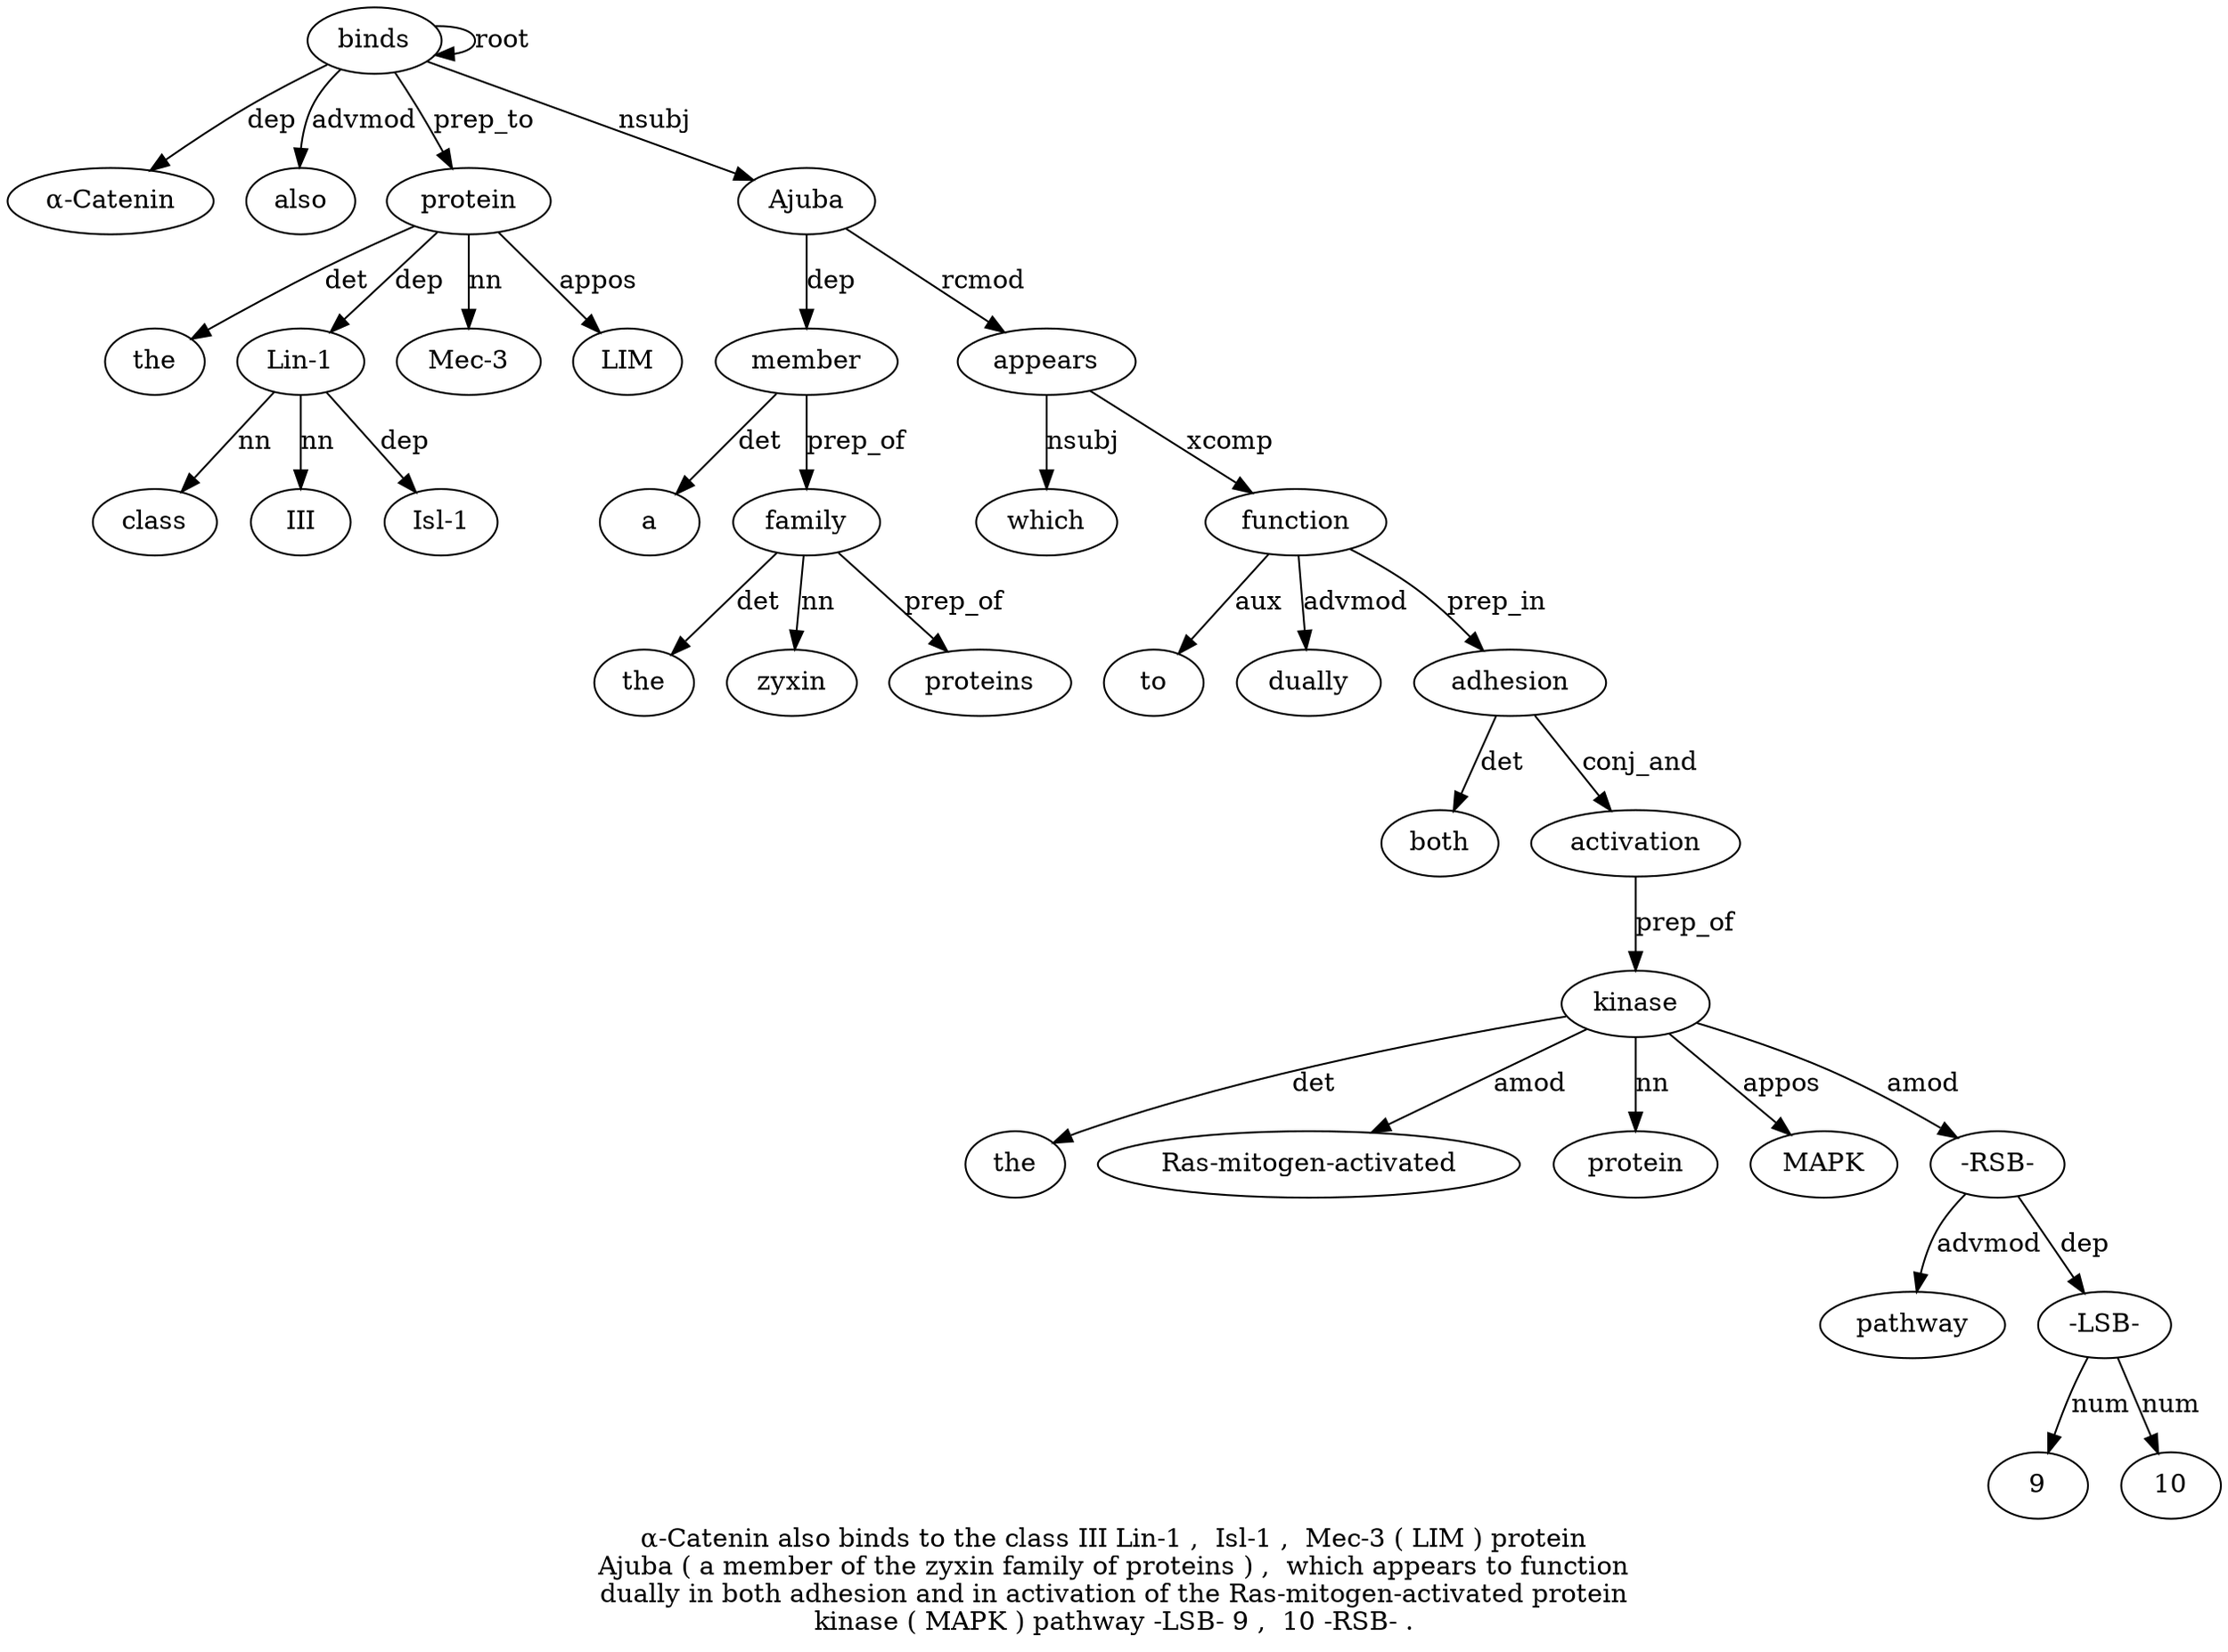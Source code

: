 digraph "α-Catenin also binds to the class III Lin-1 ,  Isl-1 ,  Mec-3 ( LIM ) protein Ajuba ( a member of the zyxin family of proteins ) ,  which appears to function dually in both adhesion and in activation of the Ras-mitogen-activated protein kinase ( MAPK ) pathway -LSB- 9 ,  10 -RSB- ." {
label="α-Catenin also binds to the class III Lin-1 ,  Isl-1 ,  Mec-3 ( LIM ) protein
Ajuba ( a member of the zyxin family of proteins ) ,  which appears to function
dually in both adhesion and in activation of the Ras-mitogen-activated protein
kinase ( MAPK ) pathway -LSB- 9 ,  10 -RSB- .";
binds3 [style=filled, fillcolor=white, label=binds];
"α-Catenin1" [style=filled, fillcolor=white, label="α-Catenin"];
binds3 -> "α-Catenin1"  [label=dep];
also2 [style=filled, fillcolor=white, label=also];
binds3 -> also2  [label=advmod];
binds3 -> binds3  [label=root];
protein16 [style=filled, fillcolor=white, label=protein];
the5 [style=filled, fillcolor=white, label=the];
protein16 -> the5  [label=det];
"Lin-18" [style=filled, fillcolor=white, label="Lin-1"];
class6 [style=filled, fillcolor=white, label=class];
"Lin-18" -> class6  [label=nn];
III7 [style=filled, fillcolor=white, label=III];
"Lin-18" -> III7  [label=nn];
protein16 -> "Lin-18"  [label=dep];
"Isl-10" [style=filled, fillcolor=white, label="Isl-1"];
"Lin-18" -> "Isl-10"  [label=dep];
"Mec-312" [style=filled, fillcolor=white, label="Mec-3"];
protein16 -> "Mec-312"  [label=nn];
LIM14 [style=filled, fillcolor=white, label=LIM];
protein16 -> LIM14  [label=appos];
binds3 -> protein16  [label=prep_to];
Ajuba17 [style=filled, fillcolor=white, label=Ajuba];
binds3 -> Ajuba17  [label=nsubj];
member20 [style=filled, fillcolor=white, label=member];
a19 [style=filled, fillcolor=white, label=a];
member20 -> a19  [label=det];
Ajuba17 -> member20  [label=dep];
family24 [style=filled, fillcolor=white, label=family];
the22 [style=filled, fillcolor=white, label=the];
family24 -> the22  [label=det];
zyxin23 [style=filled, fillcolor=white, label=zyxin];
family24 -> zyxin23  [label=nn];
member20 -> family24  [label=prep_of];
proteins26 [style=filled, fillcolor=white, label=proteins];
family24 -> proteins26  [label=prep_of];
appears30 [style=filled, fillcolor=white, label=appears];
which29 [style=filled, fillcolor=white, label=which];
appears30 -> which29  [label=nsubj];
Ajuba17 -> appears30  [label=rcmod];
function32 [style=filled, fillcolor=white, label=function];
to31 [style=filled, fillcolor=white, label=to];
function32 -> to31  [label=aux];
appears30 -> function32  [label=xcomp];
dually33 [style=filled, fillcolor=white, label=dually];
function32 -> dually33  [label=advmod];
adhesion36 [style=filled, fillcolor=white, label=adhesion];
both35 [style=filled, fillcolor=white, label=both];
adhesion36 -> both35  [label=det];
function32 -> adhesion36  [label=prep_in];
activation39 [style=filled, fillcolor=white, label=activation];
adhesion36 -> activation39  [label=conj_and];
kinase44 [style=filled, fillcolor=white, label=kinase];
the41 [style=filled, fillcolor=white, label=the];
kinase44 -> the41  [label=det];
"Ras-mitogen-activated42" [style=filled, fillcolor=white, label="Ras-mitogen-activated"];
kinase44 -> "Ras-mitogen-activated42"  [label=amod];
protein43 [style=filled, fillcolor=white, label=protein];
kinase44 -> protein43  [label=nn];
activation39 -> kinase44  [label=prep_of];
MAPK46 [style=filled, fillcolor=white, label=MAPK];
kinase44 -> MAPK46  [label=appos];
"-RSB-53" [style=filled, fillcolor=white, label="-RSB-"];
pathway48 [style=filled, fillcolor=white, label=pathway];
"-RSB-53" -> pathway48  [label=advmod];
"-LSB-49" [style=filled, fillcolor=white, label="-LSB-"];
"-RSB-53" -> "-LSB-49"  [label=dep];
950 [style=filled, fillcolor=white, label=9];
"-LSB-49" -> 950  [label=num];
1052 [style=filled, fillcolor=white, label=10];
"-LSB-49" -> 1052  [label=num];
kinase44 -> "-RSB-53"  [label=amod];
}
